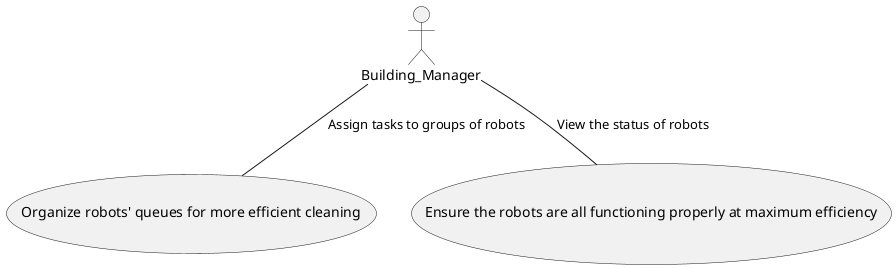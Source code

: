 @startuml ABasicUseCase

'Actors
actor Building_Manager

'Use Cases
usecase "Organize robots' queues for more efficient cleaning" as assign
usecase "Ensure the robots are all functioning properly at maximum efficiency" as view

'Relationships
Building_Manager -- assign : "Assign tasks to groups of robots"
Building_Manager -- view : "View the status of robots"

@enduml